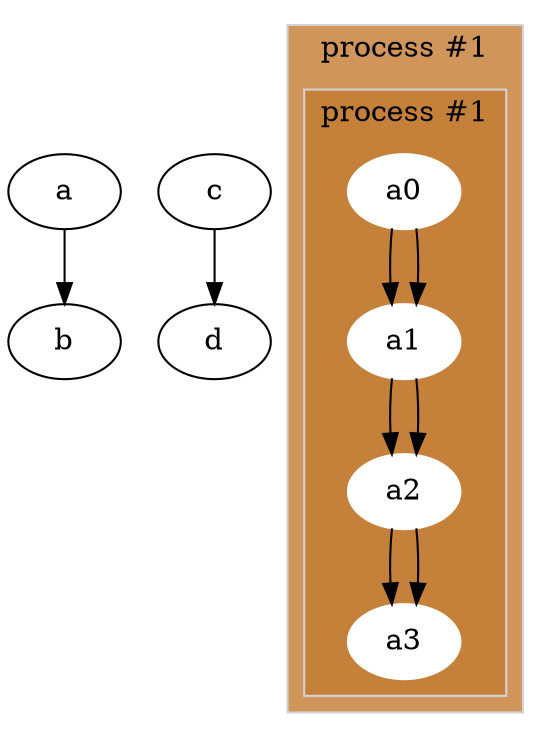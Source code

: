 digraph {
    a -> b;
    c -> d;
    fillcolor = "#123456";
    fillcolor = "#c37b33cc";
    
    subgraph cluster_0 {
		style=filled;
		color=lightgrey;
		node [style=filled,color=white];
		a0 -> a1 -> a2 -> a3;
		label = "process #1";

        subgraph cluster_0 {
            style=filled;
            color=lightgrey;
            node [style=filled,color=white];
            a0 -> a1 -> a2 -> a3;
            label = "process #1";
	    }
	}
    
    // fillcolor="#142614";
    
}